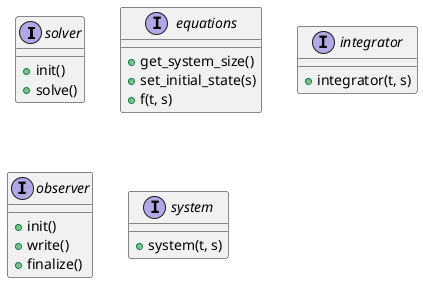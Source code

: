 @startuml

allow_mixing

interface solver
interface equations
interface integrator
interface observer
interface system

interface solver {
    +init()
    +solve()
}

interface equations {
    +get_system_size()
    +set_initial_state(s)
    +f(t, s)
}

interface integrator {
    +integrator(t, s)
}

interface system {
    +system(t, s)
}

interface observer {
    +init()
    +write()
    +finalize()
}



@enduml
